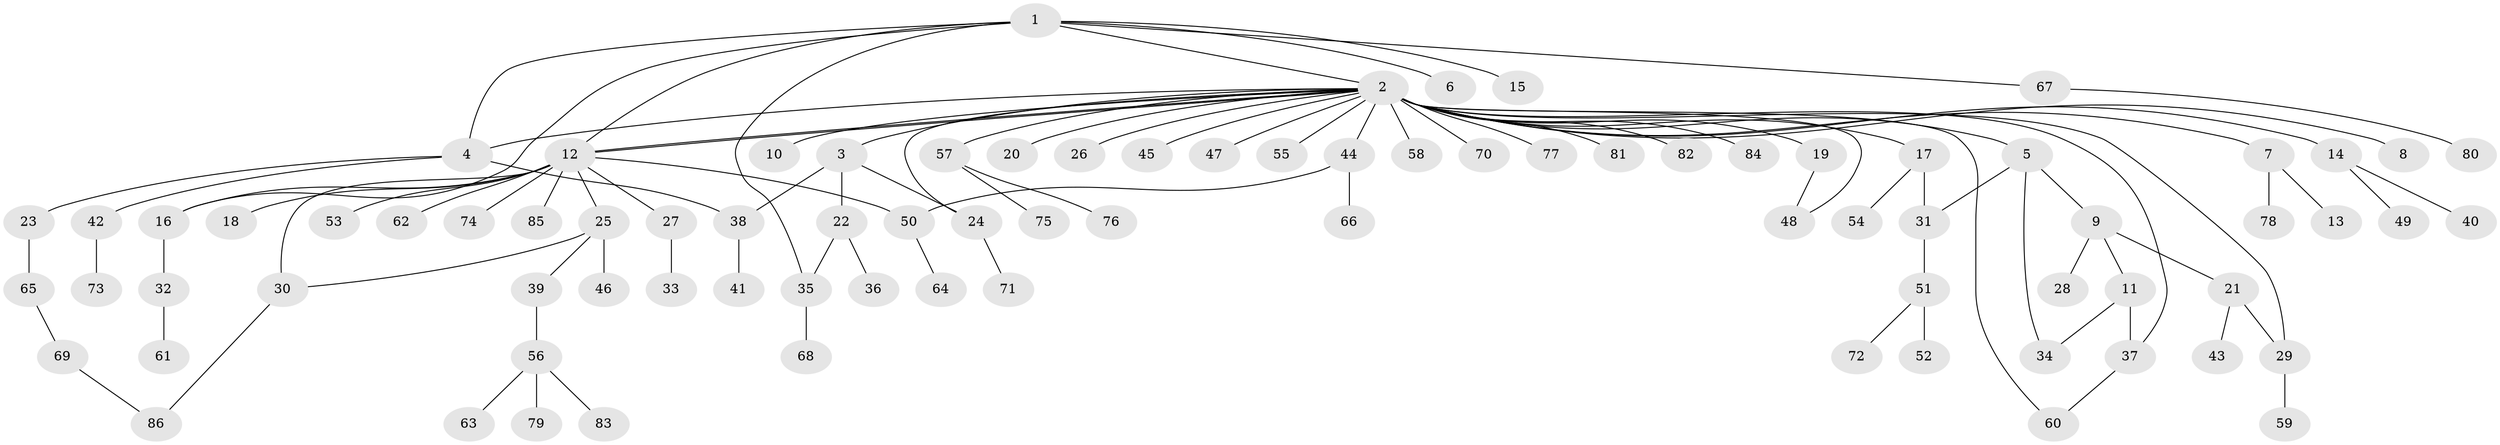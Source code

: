 // coarse degree distribution, {6: 0.019230769230769232, 25: 0.019230769230769232, 7: 0.019230769230769232, 4: 0.019230769230769232, 2: 0.3076923076923077, 1: 0.5192307692307693, 11: 0.019230769230769232, 3: 0.07692307692307693}
// Generated by graph-tools (version 1.1) at 2025/50/03/04/25 22:50:38]
// undirected, 86 vertices, 101 edges
graph export_dot {
  node [color=gray90,style=filled];
  1;
  2;
  3;
  4;
  5;
  6;
  7;
  8;
  9;
  10;
  11;
  12;
  13;
  14;
  15;
  16;
  17;
  18;
  19;
  20;
  21;
  22;
  23;
  24;
  25;
  26;
  27;
  28;
  29;
  30;
  31;
  32;
  33;
  34;
  35;
  36;
  37;
  38;
  39;
  40;
  41;
  42;
  43;
  44;
  45;
  46;
  47;
  48;
  49;
  50;
  51;
  52;
  53;
  54;
  55;
  56;
  57;
  58;
  59;
  60;
  61;
  62;
  63;
  64;
  65;
  66;
  67;
  68;
  69;
  70;
  71;
  72;
  73;
  74;
  75;
  76;
  77;
  78;
  79;
  80;
  81;
  82;
  83;
  84;
  85;
  86;
  1 -- 2;
  1 -- 4;
  1 -- 6;
  1 -- 12;
  1 -- 15;
  1 -- 16;
  1 -- 35;
  1 -- 67;
  2 -- 3;
  2 -- 4;
  2 -- 5;
  2 -- 7;
  2 -- 8;
  2 -- 10;
  2 -- 12;
  2 -- 12;
  2 -- 14;
  2 -- 17;
  2 -- 19;
  2 -- 20;
  2 -- 24;
  2 -- 26;
  2 -- 29;
  2 -- 37;
  2 -- 44;
  2 -- 45;
  2 -- 47;
  2 -- 48;
  2 -- 55;
  2 -- 57;
  2 -- 58;
  2 -- 60;
  2 -- 70;
  2 -- 77;
  2 -- 81;
  2 -- 82;
  2 -- 84;
  3 -- 22;
  3 -- 24;
  3 -- 38;
  4 -- 23;
  4 -- 38;
  4 -- 42;
  5 -- 9;
  5 -- 31;
  5 -- 34;
  7 -- 13;
  7 -- 78;
  9 -- 11;
  9 -- 21;
  9 -- 28;
  11 -- 34;
  11 -- 37;
  12 -- 16;
  12 -- 18;
  12 -- 25;
  12 -- 27;
  12 -- 30;
  12 -- 50;
  12 -- 53;
  12 -- 62;
  12 -- 74;
  12 -- 85;
  14 -- 40;
  14 -- 49;
  16 -- 32;
  17 -- 31;
  17 -- 54;
  19 -- 48;
  21 -- 29;
  21 -- 43;
  22 -- 35;
  22 -- 36;
  23 -- 65;
  24 -- 71;
  25 -- 30;
  25 -- 39;
  25 -- 46;
  27 -- 33;
  29 -- 59;
  30 -- 86;
  31 -- 51;
  32 -- 61;
  35 -- 68;
  37 -- 60;
  38 -- 41;
  39 -- 56;
  42 -- 73;
  44 -- 50;
  44 -- 66;
  50 -- 64;
  51 -- 52;
  51 -- 72;
  56 -- 63;
  56 -- 79;
  56 -- 83;
  57 -- 75;
  57 -- 76;
  65 -- 69;
  67 -- 80;
  69 -- 86;
}
